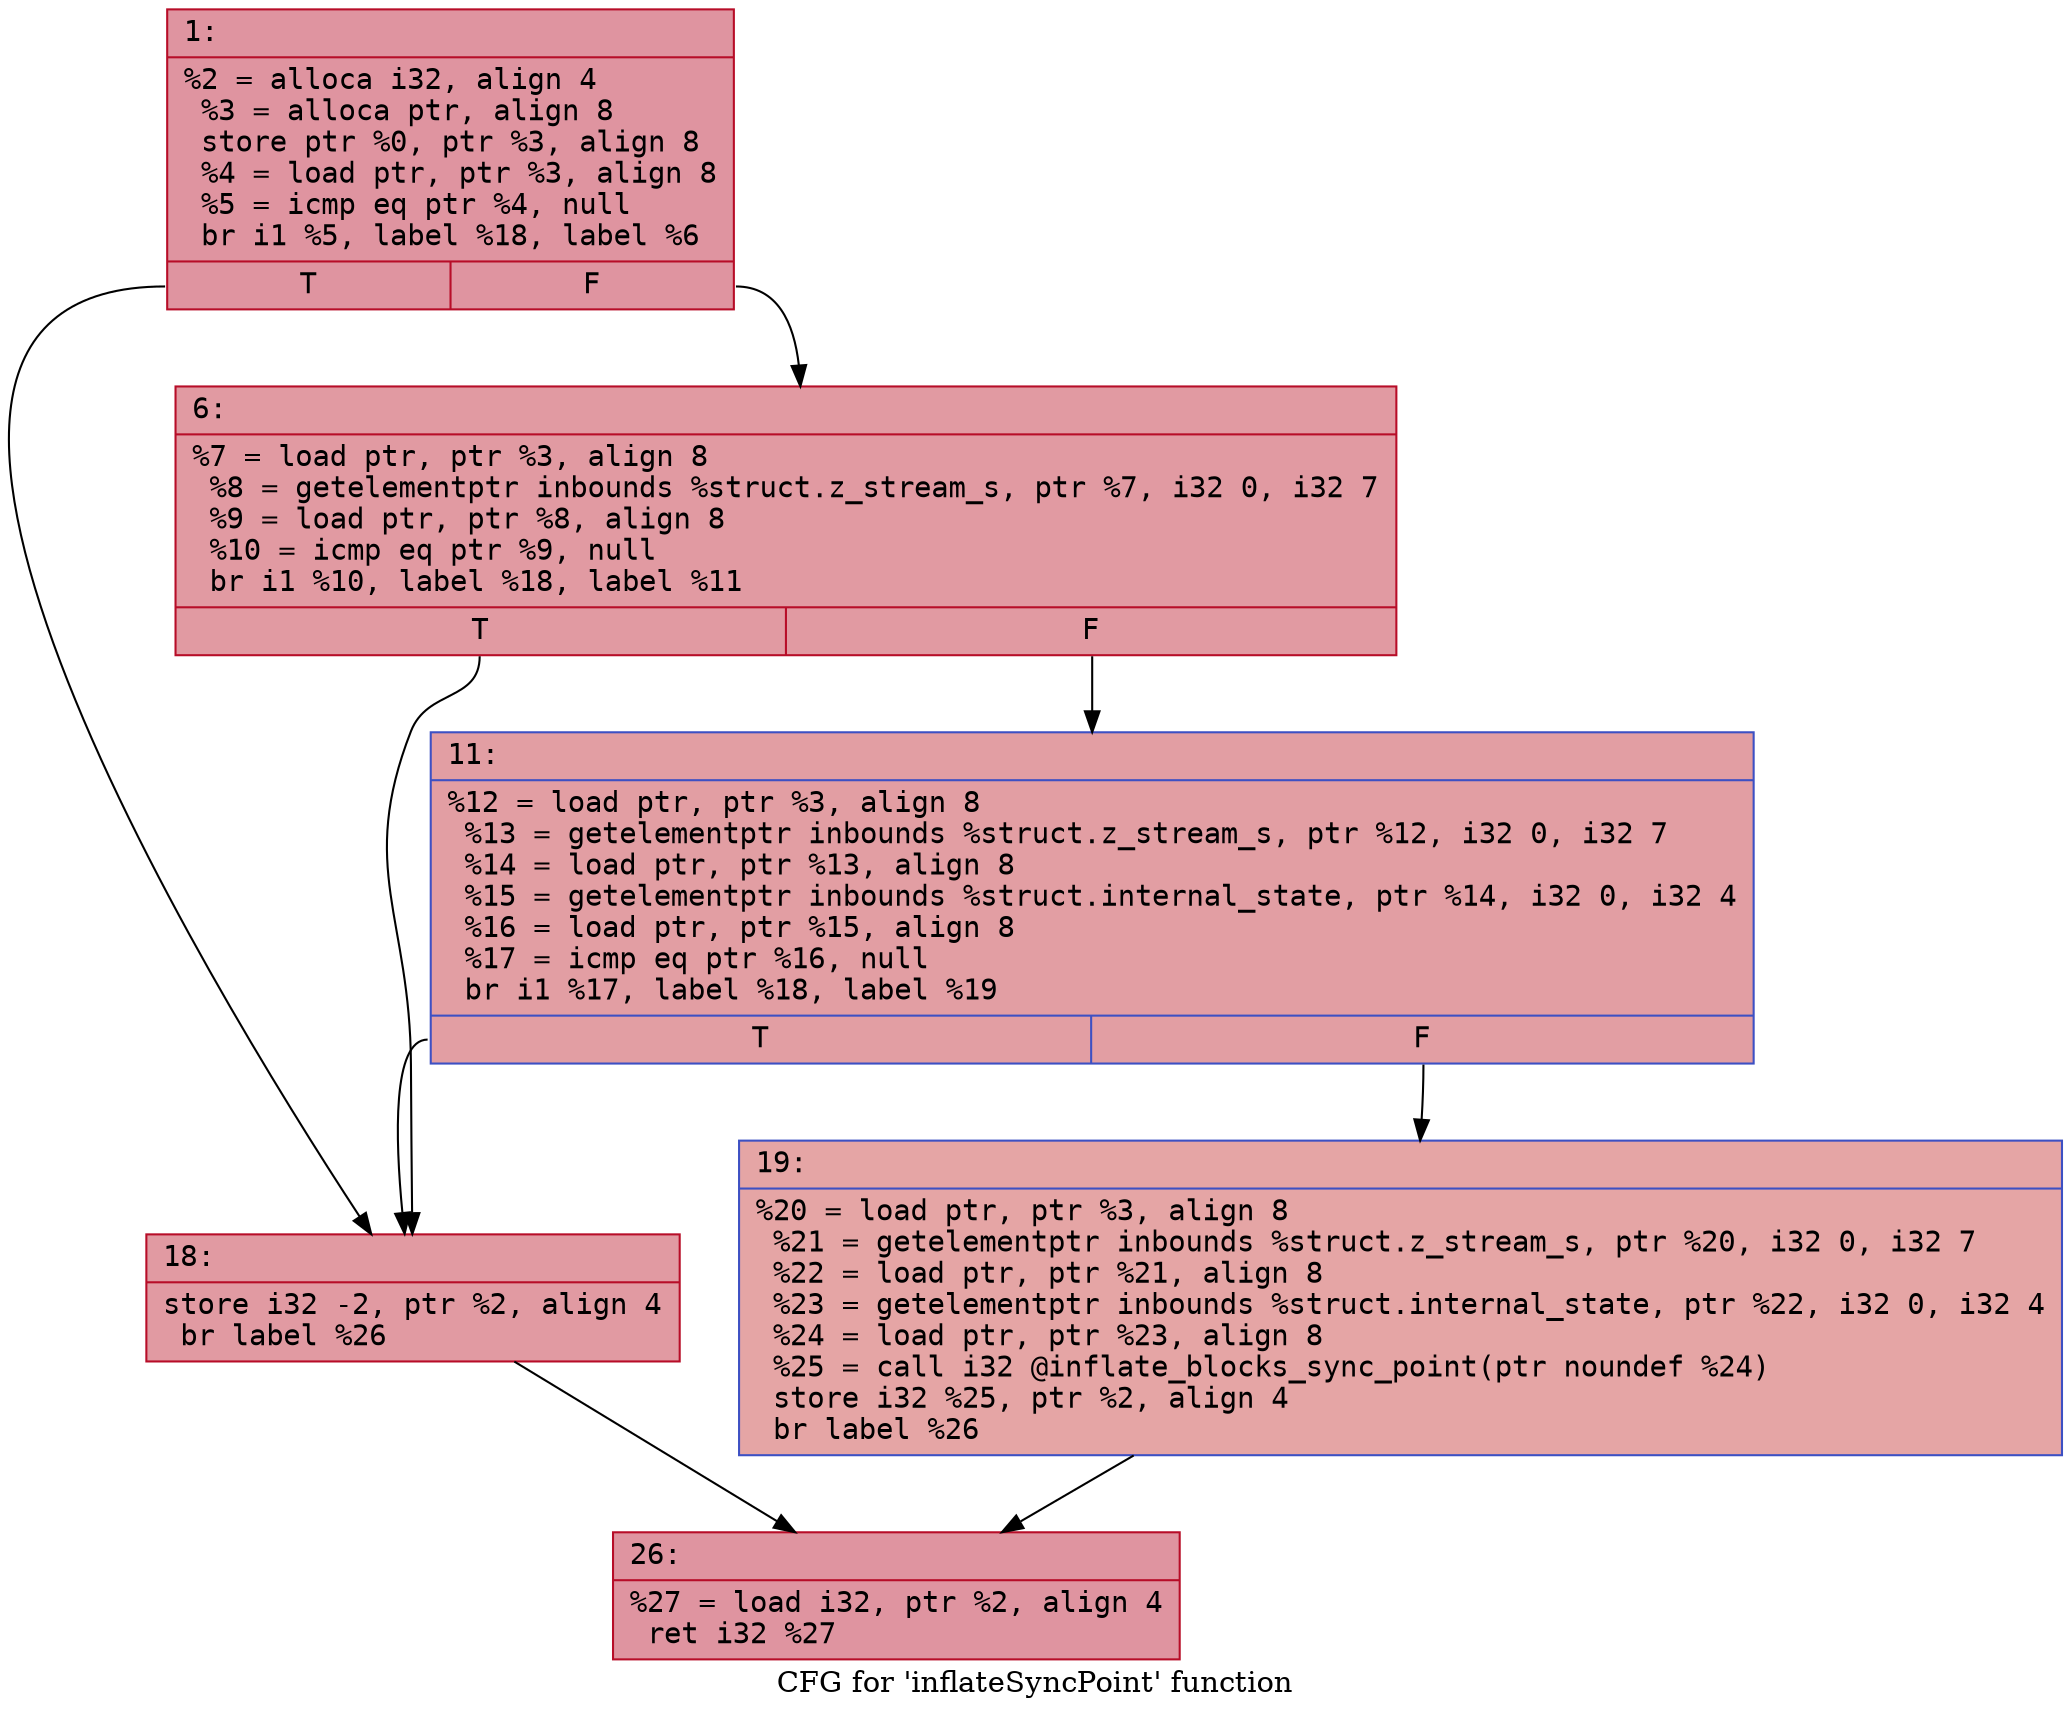digraph "CFG for 'inflateSyncPoint' function" {
	label="CFG for 'inflateSyncPoint' function";

	Node0x60000284a9e0 [shape=record,color="#b70d28ff", style=filled, fillcolor="#b70d2870" fontname="Courier",label="{1:\l|  %2 = alloca i32, align 4\l  %3 = alloca ptr, align 8\l  store ptr %0, ptr %3, align 8\l  %4 = load ptr, ptr %3, align 8\l  %5 = icmp eq ptr %4, null\l  br i1 %5, label %18, label %6\l|{<s0>T|<s1>F}}"];
	Node0x60000284a9e0:s0 -> Node0x60000284aad0[tooltip="1 -> 18\nProbability 37.50%" ];
	Node0x60000284a9e0:s1 -> Node0x60000284aa30[tooltip="1 -> 6\nProbability 62.50%" ];
	Node0x60000284aa30 [shape=record,color="#b70d28ff", style=filled, fillcolor="#bb1b2c70" fontname="Courier",label="{6:\l|  %7 = load ptr, ptr %3, align 8\l  %8 = getelementptr inbounds %struct.z_stream_s, ptr %7, i32 0, i32 7\l  %9 = load ptr, ptr %8, align 8\l  %10 = icmp eq ptr %9, null\l  br i1 %10, label %18, label %11\l|{<s0>T|<s1>F}}"];
	Node0x60000284aa30:s0 -> Node0x60000284aad0[tooltip="6 -> 18\nProbability 37.50%" ];
	Node0x60000284aa30:s1 -> Node0x60000284aa80[tooltip="6 -> 11\nProbability 62.50%" ];
	Node0x60000284aa80 [shape=record,color="#3d50c3ff", style=filled, fillcolor="#be242e70" fontname="Courier",label="{11:\l|  %12 = load ptr, ptr %3, align 8\l  %13 = getelementptr inbounds %struct.z_stream_s, ptr %12, i32 0, i32 7\l  %14 = load ptr, ptr %13, align 8\l  %15 = getelementptr inbounds %struct.internal_state, ptr %14, i32 0, i32 4\l  %16 = load ptr, ptr %15, align 8\l  %17 = icmp eq ptr %16, null\l  br i1 %17, label %18, label %19\l|{<s0>T|<s1>F}}"];
	Node0x60000284aa80:s0 -> Node0x60000284aad0[tooltip="11 -> 18\nProbability 37.50%" ];
	Node0x60000284aa80:s1 -> Node0x60000284ab20[tooltip="11 -> 19\nProbability 62.50%" ];
	Node0x60000284aad0 [shape=record,color="#b70d28ff", style=filled, fillcolor="#bb1b2c70" fontname="Courier",label="{18:\l|  store i32 -2, ptr %2, align 4\l  br label %26\l}"];
	Node0x60000284aad0 -> Node0x60000284ab70[tooltip="18 -> 26\nProbability 100.00%" ];
	Node0x60000284ab20 [shape=record,color="#3d50c3ff", style=filled, fillcolor="#c5333470" fontname="Courier",label="{19:\l|  %20 = load ptr, ptr %3, align 8\l  %21 = getelementptr inbounds %struct.z_stream_s, ptr %20, i32 0, i32 7\l  %22 = load ptr, ptr %21, align 8\l  %23 = getelementptr inbounds %struct.internal_state, ptr %22, i32 0, i32 4\l  %24 = load ptr, ptr %23, align 8\l  %25 = call i32 @inflate_blocks_sync_point(ptr noundef %24)\l  store i32 %25, ptr %2, align 4\l  br label %26\l}"];
	Node0x60000284ab20 -> Node0x60000284ab70[tooltip="19 -> 26\nProbability 100.00%" ];
	Node0x60000284ab70 [shape=record,color="#b70d28ff", style=filled, fillcolor="#b70d2870" fontname="Courier",label="{26:\l|  %27 = load i32, ptr %2, align 4\l  ret i32 %27\l}"];
}
